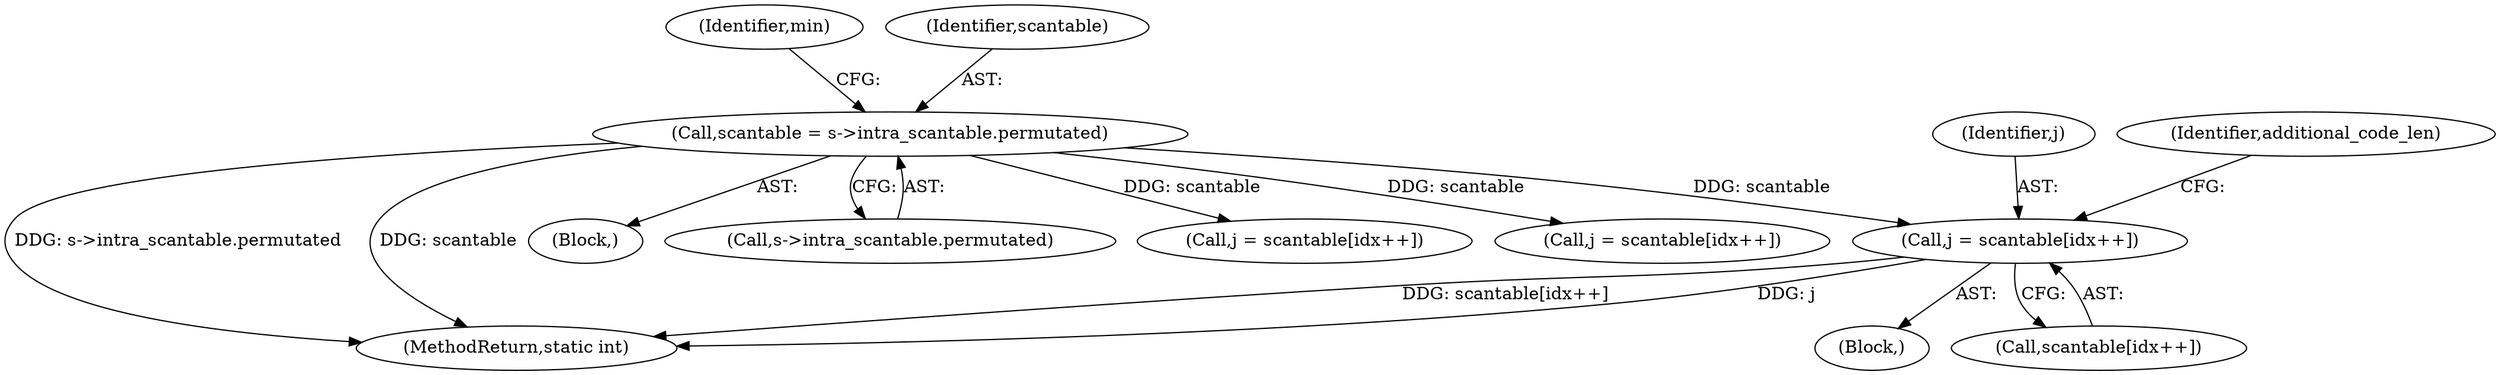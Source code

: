digraph "0_FFmpeg_d227ed5d598340e719eff7156b1aa0a4469e9a6a@array" {
"1000569" [label="(Call,j = scantable[idx++])"];
"1000149" [label="(Call,scantable = s->intra_scantable.permutated)"];
"1000570" [label="(Identifier,j)"];
"1000149" [label="(Call,scantable = s->intra_scantable.permutated)"];
"1000576" [label="(Identifier,additional_code_len)"];
"1000571" [label="(Call,scantable[idx++])"];
"1000569" [label="(Call,j = scantable[idx++])"];
"1000541" [label="(Call,j = scantable[idx++])"];
"1000673" [label="(MethodReturn,static int)"];
"1000160" [label="(Identifier,min)"];
"1000562" [label="(Block,)"];
"1000111" [label="(Block,)"];
"1000150" [label="(Identifier,scantable)"];
"1000151" [label="(Call,s->intra_scantable.permutated)"];
"1000510" [label="(Call,j = scantable[idx++])"];
"1000569" -> "1000562"  [label="AST: "];
"1000569" -> "1000571"  [label="CFG: "];
"1000570" -> "1000569"  [label="AST: "];
"1000571" -> "1000569"  [label="AST: "];
"1000576" -> "1000569"  [label="CFG: "];
"1000569" -> "1000673"  [label="DDG: scantable[idx++]"];
"1000569" -> "1000673"  [label="DDG: j"];
"1000149" -> "1000569"  [label="DDG: scantable"];
"1000149" -> "1000111"  [label="AST: "];
"1000149" -> "1000151"  [label="CFG: "];
"1000150" -> "1000149"  [label="AST: "];
"1000151" -> "1000149"  [label="AST: "];
"1000160" -> "1000149"  [label="CFG: "];
"1000149" -> "1000673"  [label="DDG: s->intra_scantable.permutated"];
"1000149" -> "1000673"  [label="DDG: scantable"];
"1000149" -> "1000510"  [label="DDG: scantable"];
"1000149" -> "1000541"  [label="DDG: scantable"];
}
